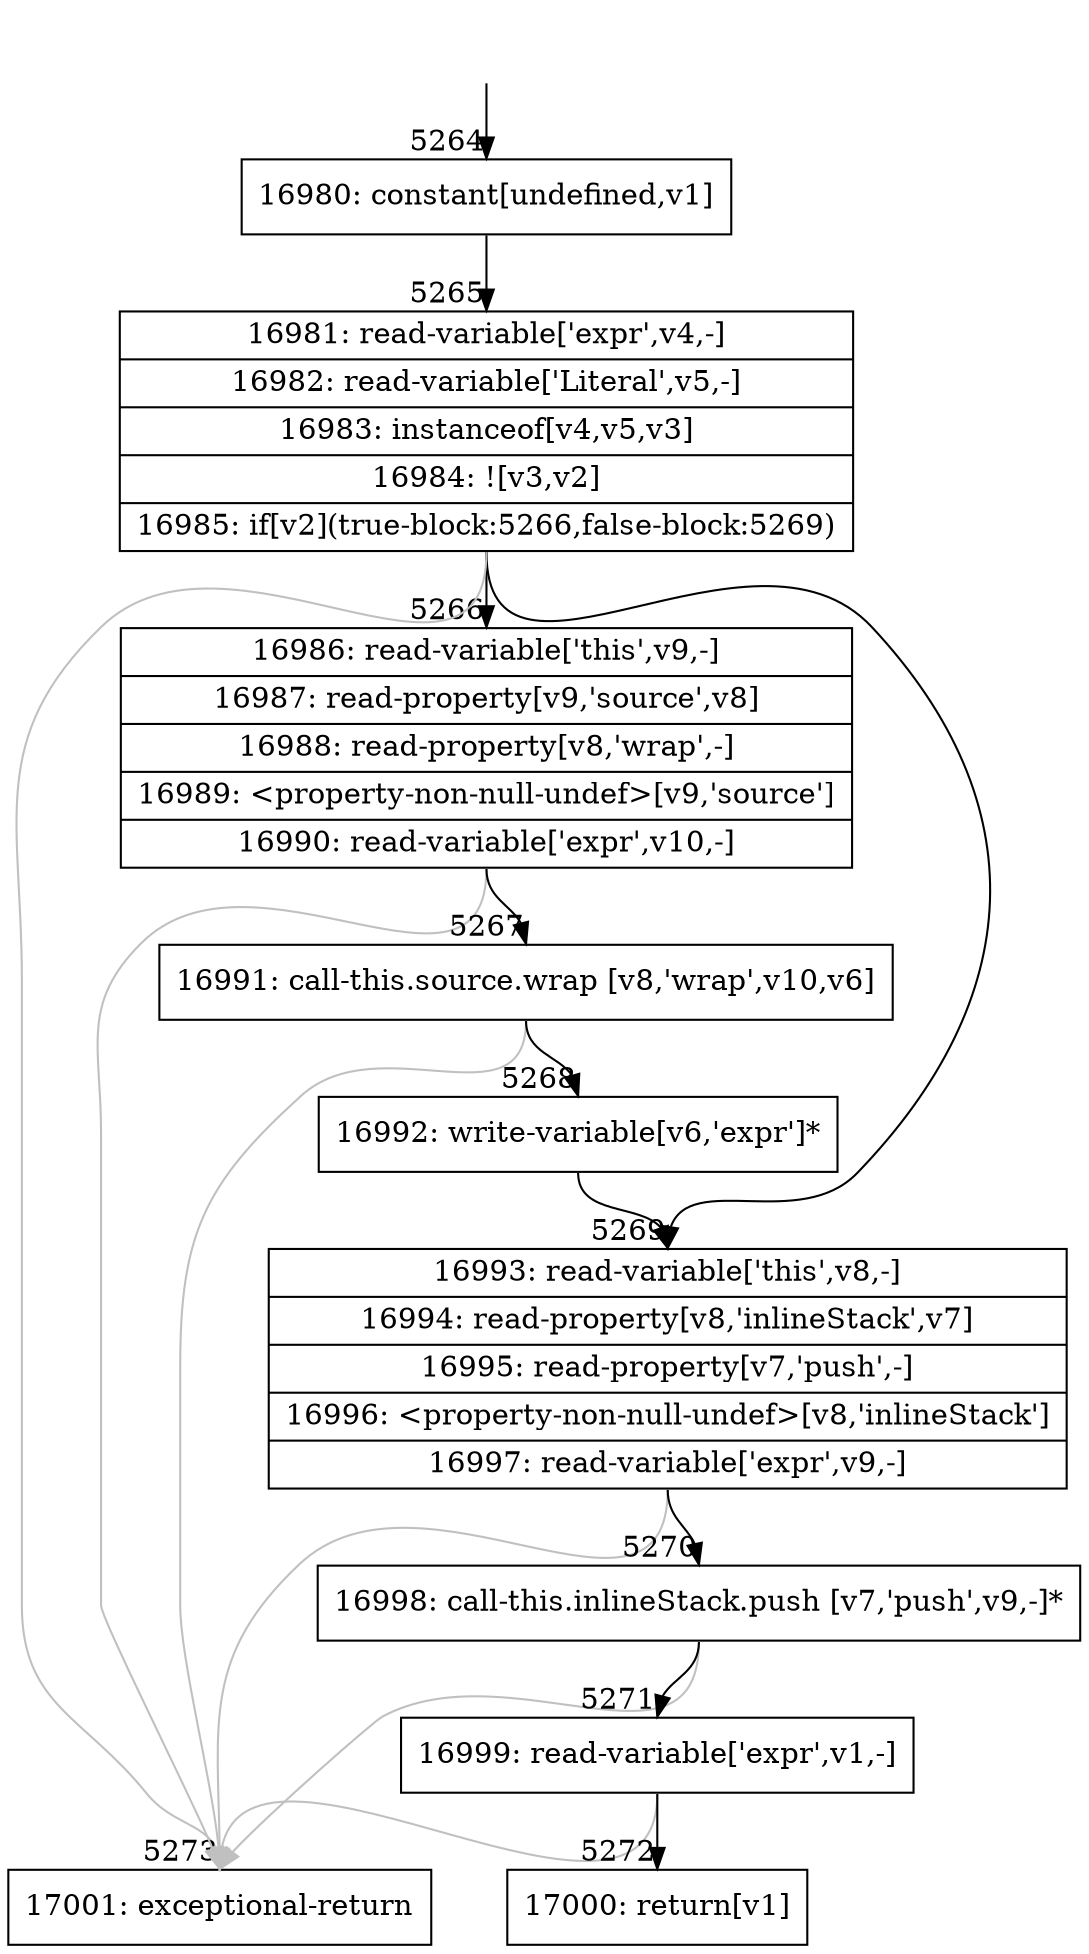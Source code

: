 digraph {
rankdir="TD"
BB_entry247[shape=none,label=""];
BB_entry247 -> BB5264 [tailport=s, headport=n, headlabel="    5264"]
BB5264 [shape=record label="{16980: constant[undefined,v1]}" ] 
BB5264 -> BB5265 [tailport=s, headport=n, headlabel="      5265"]
BB5265 [shape=record label="{16981: read-variable['expr',v4,-]|16982: read-variable['Literal',v5,-]|16983: instanceof[v4,v5,v3]|16984: ![v3,v2]|16985: if[v2](true-block:5266,false-block:5269)}" ] 
BB5265 -> BB5266 [tailport=s, headport=n, headlabel="      5266"]
BB5265 -> BB5269 [tailport=s, headport=n, headlabel="      5269"]
BB5265 -> BB5273 [tailport=s, headport=n, color=gray, headlabel="      5273"]
BB5266 [shape=record label="{16986: read-variable['this',v9,-]|16987: read-property[v9,'source',v8]|16988: read-property[v8,'wrap',-]|16989: \<property-non-null-undef\>[v9,'source']|16990: read-variable['expr',v10,-]}" ] 
BB5266 -> BB5267 [tailport=s, headport=n, headlabel="      5267"]
BB5266 -> BB5273 [tailport=s, headport=n, color=gray]
BB5267 [shape=record label="{16991: call-this.source.wrap [v8,'wrap',v10,v6]}" ] 
BB5267 -> BB5268 [tailport=s, headport=n, headlabel="      5268"]
BB5267 -> BB5273 [tailport=s, headport=n, color=gray]
BB5268 [shape=record label="{16992: write-variable[v6,'expr']*}" ] 
BB5268 -> BB5269 [tailport=s, headport=n]
BB5269 [shape=record label="{16993: read-variable['this',v8,-]|16994: read-property[v8,'inlineStack',v7]|16995: read-property[v7,'push',-]|16996: \<property-non-null-undef\>[v8,'inlineStack']|16997: read-variable['expr',v9,-]}" ] 
BB5269 -> BB5270 [tailport=s, headport=n, headlabel="      5270"]
BB5269 -> BB5273 [tailport=s, headport=n, color=gray]
BB5270 [shape=record label="{16998: call-this.inlineStack.push [v7,'push',v9,-]*}" ] 
BB5270 -> BB5271 [tailport=s, headport=n, headlabel="      5271"]
BB5270 -> BB5273 [tailport=s, headport=n, color=gray]
BB5271 [shape=record label="{16999: read-variable['expr',v1,-]}" ] 
BB5271 -> BB5272 [tailport=s, headport=n, headlabel="      5272"]
BB5271 -> BB5273 [tailport=s, headport=n, color=gray]
BB5272 [shape=record label="{17000: return[v1]}" ] 
BB5273 [shape=record label="{17001: exceptional-return}" ] 
//#$~ 3406
}
